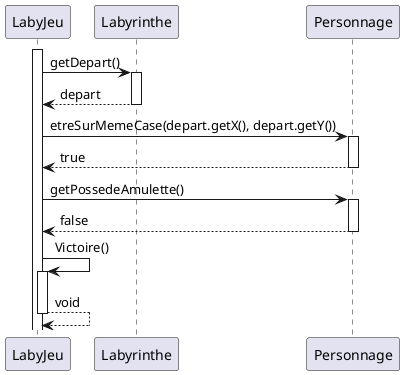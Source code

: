 @startuml
participant LabyJeu
participant Labyrinthe
participant Personnage

activate LabyJeu
LabyJeu -> Labyrinthe : getDepart()
activate Labyrinthe
Labyrinthe --> LabyJeu : depart
deactivate Labyrinthe

LabyJeu -> Personnage : etreSurMemeCase(depart.getX(), depart.getY())
activate Personnage
Personnage --> LabyJeu : true
deactivate Personnage
LabyJeu -> Personnage : getPossedeAmulette()
activate Personnage
Personnage --> LabyJeu : false
deactivate Personnage
LabyJeu -> LabyJeu : Victoire()
activate LabyJeu
LabyJeu --> LabyJeu : void
deactivate LabyJeu

@enduml